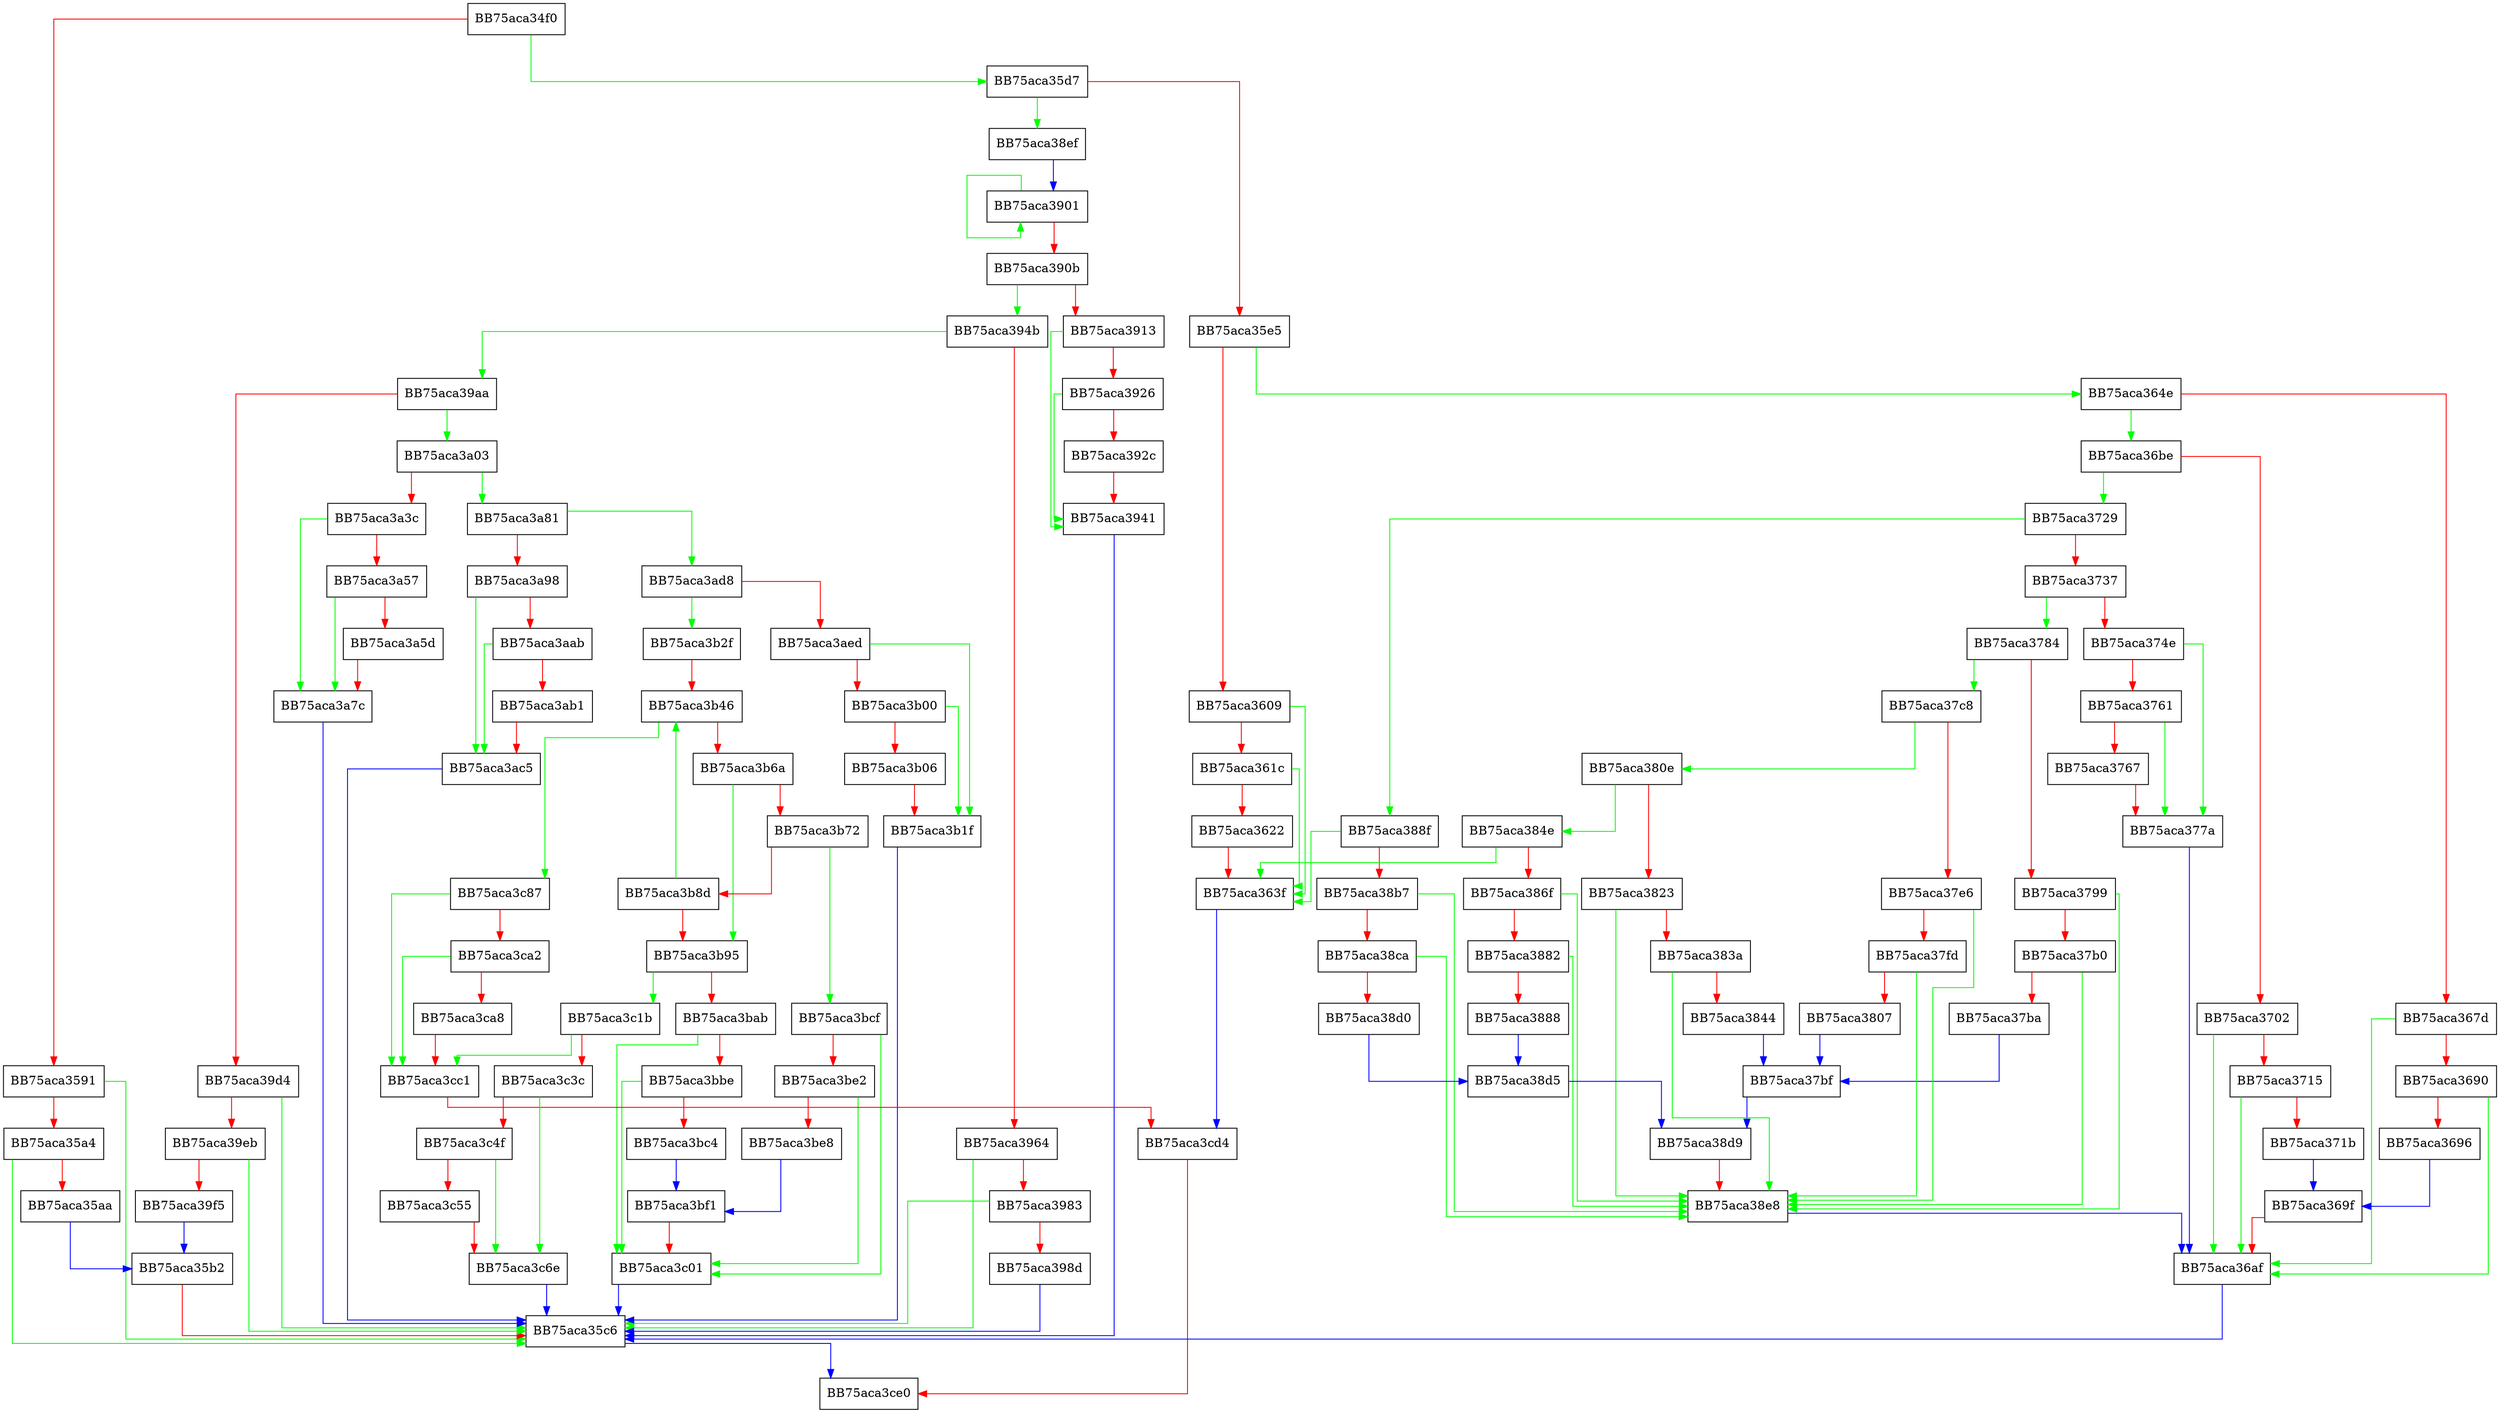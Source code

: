 digraph QuarantineRegkey {
  node [shape="box"];
  graph [splines=ortho];
  BB75aca34f0 -> BB75aca35d7 [color="green"];
  BB75aca34f0 -> BB75aca3591 [color="red"];
  BB75aca3591 -> BB75aca35c6 [color="green"];
  BB75aca3591 -> BB75aca35a4 [color="red"];
  BB75aca35a4 -> BB75aca35c6 [color="green"];
  BB75aca35a4 -> BB75aca35aa [color="red"];
  BB75aca35aa -> BB75aca35b2 [color="blue"];
  BB75aca35b2 -> BB75aca35c6 [color="red"];
  BB75aca35c6 -> BB75aca3ce0 [color="blue"];
  BB75aca35d7 -> BB75aca38ef [color="green"];
  BB75aca35d7 -> BB75aca35e5 [color="red"];
  BB75aca35e5 -> BB75aca364e [color="green"];
  BB75aca35e5 -> BB75aca3609 [color="red"];
  BB75aca3609 -> BB75aca363f [color="green"];
  BB75aca3609 -> BB75aca361c [color="red"];
  BB75aca361c -> BB75aca363f [color="green"];
  BB75aca361c -> BB75aca3622 [color="red"];
  BB75aca3622 -> BB75aca363f [color="red"];
  BB75aca363f -> BB75aca3cd4 [color="blue"];
  BB75aca364e -> BB75aca36be [color="green"];
  BB75aca364e -> BB75aca367d [color="red"];
  BB75aca367d -> BB75aca36af [color="green"];
  BB75aca367d -> BB75aca3690 [color="red"];
  BB75aca3690 -> BB75aca36af [color="green"];
  BB75aca3690 -> BB75aca3696 [color="red"];
  BB75aca3696 -> BB75aca369f [color="blue"];
  BB75aca369f -> BB75aca36af [color="red"];
  BB75aca36af -> BB75aca35c6 [color="blue"];
  BB75aca36be -> BB75aca3729 [color="green"];
  BB75aca36be -> BB75aca3702 [color="red"];
  BB75aca3702 -> BB75aca36af [color="green"];
  BB75aca3702 -> BB75aca3715 [color="red"];
  BB75aca3715 -> BB75aca36af [color="green"];
  BB75aca3715 -> BB75aca371b [color="red"];
  BB75aca371b -> BB75aca369f [color="blue"];
  BB75aca3729 -> BB75aca388f [color="green"];
  BB75aca3729 -> BB75aca3737 [color="red"];
  BB75aca3737 -> BB75aca3784 [color="green"];
  BB75aca3737 -> BB75aca374e [color="red"];
  BB75aca374e -> BB75aca377a [color="green"];
  BB75aca374e -> BB75aca3761 [color="red"];
  BB75aca3761 -> BB75aca377a [color="green"];
  BB75aca3761 -> BB75aca3767 [color="red"];
  BB75aca3767 -> BB75aca377a [color="red"];
  BB75aca377a -> BB75aca36af [color="blue"];
  BB75aca3784 -> BB75aca37c8 [color="green"];
  BB75aca3784 -> BB75aca3799 [color="red"];
  BB75aca3799 -> BB75aca38e8 [color="green"];
  BB75aca3799 -> BB75aca37b0 [color="red"];
  BB75aca37b0 -> BB75aca38e8 [color="green"];
  BB75aca37b0 -> BB75aca37ba [color="red"];
  BB75aca37ba -> BB75aca37bf [color="blue"];
  BB75aca37bf -> BB75aca38d9 [color="blue"];
  BB75aca37c8 -> BB75aca380e [color="green"];
  BB75aca37c8 -> BB75aca37e6 [color="red"];
  BB75aca37e6 -> BB75aca38e8 [color="green"];
  BB75aca37e6 -> BB75aca37fd [color="red"];
  BB75aca37fd -> BB75aca38e8 [color="green"];
  BB75aca37fd -> BB75aca3807 [color="red"];
  BB75aca3807 -> BB75aca37bf [color="blue"];
  BB75aca380e -> BB75aca384e [color="green"];
  BB75aca380e -> BB75aca3823 [color="red"];
  BB75aca3823 -> BB75aca38e8 [color="green"];
  BB75aca3823 -> BB75aca383a [color="red"];
  BB75aca383a -> BB75aca38e8 [color="green"];
  BB75aca383a -> BB75aca3844 [color="red"];
  BB75aca3844 -> BB75aca37bf [color="blue"];
  BB75aca384e -> BB75aca363f [color="green"];
  BB75aca384e -> BB75aca386f [color="red"];
  BB75aca386f -> BB75aca38e8 [color="green"];
  BB75aca386f -> BB75aca3882 [color="red"];
  BB75aca3882 -> BB75aca38e8 [color="green"];
  BB75aca3882 -> BB75aca3888 [color="red"];
  BB75aca3888 -> BB75aca38d5 [color="blue"];
  BB75aca388f -> BB75aca363f [color="green"];
  BB75aca388f -> BB75aca38b7 [color="red"];
  BB75aca38b7 -> BB75aca38e8 [color="green"];
  BB75aca38b7 -> BB75aca38ca [color="red"];
  BB75aca38ca -> BB75aca38e8 [color="green"];
  BB75aca38ca -> BB75aca38d0 [color="red"];
  BB75aca38d0 -> BB75aca38d5 [color="blue"];
  BB75aca38d5 -> BB75aca38d9 [color="blue"];
  BB75aca38d9 -> BB75aca38e8 [color="red"];
  BB75aca38e8 -> BB75aca36af [color="blue"];
  BB75aca38ef -> BB75aca3901 [color="blue"];
  BB75aca3901 -> BB75aca3901 [color="green"];
  BB75aca3901 -> BB75aca390b [color="red"];
  BB75aca390b -> BB75aca394b [color="green"];
  BB75aca390b -> BB75aca3913 [color="red"];
  BB75aca3913 -> BB75aca3941 [color="green"];
  BB75aca3913 -> BB75aca3926 [color="red"];
  BB75aca3926 -> BB75aca3941 [color="green"];
  BB75aca3926 -> BB75aca392c [color="red"];
  BB75aca392c -> BB75aca3941 [color="red"];
  BB75aca3941 -> BB75aca35c6 [color="blue"];
  BB75aca394b -> BB75aca39aa [color="green"];
  BB75aca394b -> BB75aca3964 [color="red"];
  BB75aca3964 -> BB75aca35c6 [color="green"];
  BB75aca3964 -> BB75aca3983 [color="red"];
  BB75aca3983 -> BB75aca35c6 [color="green"];
  BB75aca3983 -> BB75aca398d [color="red"];
  BB75aca398d -> BB75aca35c6 [color="blue"];
  BB75aca39aa -> BB75aca3a03 [color="green"];
  BB75aca39aa -> BB75aca39d4 [color="red"];
  BB75aca39d4 -> BB75aca35c6 [color="green"];
  BB75aca39d4 -> BB75aca39eb [color="red"];
  BB75aca39eb -> BB75aca35c6 [color="green"];
  BB75aca39eb -> BB75aca39f5 [color="red"];
  BB75aca39f5 -> BB75aca35b2 [color="blue"];
  BB75aca3a03 -> BB75aca3a81 [color="green"];
  BB75aca3a03 -> BB75aca3a3c [color="red"];
  BB75aca3a3c -> BB75aca3a7c [color="green"];
  BB75aca3a3c -> BB75aca3a57 [color="red"];
  BB75aca3a57 -> BB75aca3a7c [color="green"];
  BB75aca3a57 -> BB75aca3a5d [color="red"];
  BB75aca3a5d -> BB75aca3a7c [color="red"];
  BB75aca3a7c -> BB75aca35c6 [color="blue"];
  BB75aca3a81 -> BB75aca3ad8 [color="green"];
  BB75aca3a81 -> BB75aca3a98 [color="red"];
  BB75aca3a98 -> BB75aca3ac5 [color="green"];
  BB75aca3a98 -> BB75aca3aab [color="red"];
  BB75aca3aab -> BB75aca3ac5 [color="green"];
  BB75aca3aab -> BB75aca3ab1 [color="red"];
  BB75aca3ab1 -> BB75aca3ac5 [color="red"];
  BB75aca3ac5 -> BB75aca35c6 [color="blue"];
  BB75aca3ad8 -> BB75aca3b2f [color="green"];
  BB75aca3ad8 -> BB75aca3aed [color="red"];
  BB75aca3aed -> BB75aca3b1f [color="green"];
  BB75aca3aed -> BB75aca3b00 [color="red"];
  BB75aca3b00 -> BB75aca3b1f [color="green"];
  BB75aca3b00 -> BB75aca3b06 [color="red"];
  BB75aca3b06 -> BB75aca3b1f [color="red"];
  BB75aca3b1f -> BB75aca35c6 [color="blue"];
  BB75aca3b2f -> BB75aca3b46 [color="red"];
  BB75aca3b46 -> BB75aca3c87 [color="green"];
  BB75aca3b46 -> BB75aca3b6a [color="red"];
  BB75aca3b6a -> BB75aca3b95 [color="green"];
  BB75aca3b6a -> BB75aca3b72 [color="red"];
  BB75aca3b72 -> BB75aca3bcf [color="green"];
  BB75aca3b72 -> BB75aca3b8d [color="red"];
  BB75aca3b8d -> BB75aca3b46 [color="green"];
  BB75aca3b8d -> BB75aca3b95 [color="red"];
  BB75aca3b95 -> BB75aca3c1b [color="green"];
  BB75aca3b95 -> BB75aca3bab [color="red"];
  BB75aca3bab -> BB75aca3c01 [color="green"];
  BB75aca3bab -> BB75aca3bbe [color="red"];
  BB75aca3bbe -> BB75aca3c01 [color="green"];
  BB75aca3bbe -> BB75aca3bc4 [color="red"];
  BB75aca3bc4 -> BB75aca3bf1 [color="blue"];
  BB75aca3bcf -> BB75aca3c01 [color="green"];
  BB75aca3bcf -> BB75aca3be2 [color="red"];
  BB75aca3be2 -> BB75aca3c01 [color="green"];
  BB75aca3be2 -> BB75aca3be8 [color="red"];
  BB75aca3be8 -> BB75aca3bf1 [color="blue"];
  BB75aca3bf1 -> BB75aca3c01 [color="red"];
  BB75aca3c01 -> BB75aca35c6 [color="blue"];
  BB75aca3c1b -> BB75aca3cc1 [color="green"];
  BB75aca3c1b -> BB75aca3c3c [color="red"];
  BB75aca3c3c -> BB75aca3c6e [color="green"];
  BB75aca3c3c -> BB75aca3c4f [color="red"];
  BB75aca3c4f -> BB75aca3c6e [color="green"];
  BB75aca3c4f -> BB75aca3c55 [color="red"];
  BB75aca3c55 -> BB75aca3c6e [color="red"];
  BB75aca3c6e -> BB75aca35c6 [color="blue"];
  BB75aca3c87 -> BB75aca3cc1 [color="green"];
  BB75aca3c87 -> BB75aca3ca2 [color="red"];
  BB75aca3ca2 -> BB75aca3cc1 [color="green"];
  BB75aca3ca2 -> BB75aca3ca8 [color="red"];
  BB75aca3ca8 -> BB75aca3cc1 [color="red"];
  BB75aca3cc1 -> BB75aca3cd4 [color="red"];
  BB75aca3cd4 -> BB75aca3ce0 [color="red"];
}